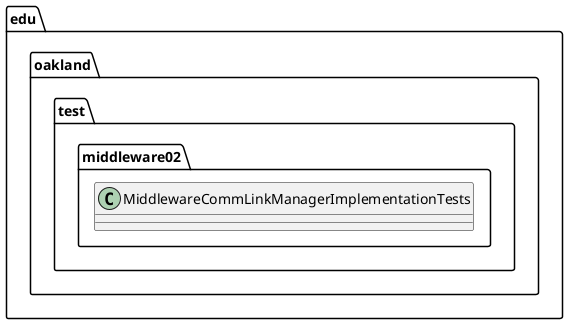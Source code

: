 @startuml MiddlewareCommLinkManagerImplementationTests

package edu.oakland.test.middleware02 {
    class MiddlewareCommLinkManagerImplementationTests {
    }
}

@enduml
